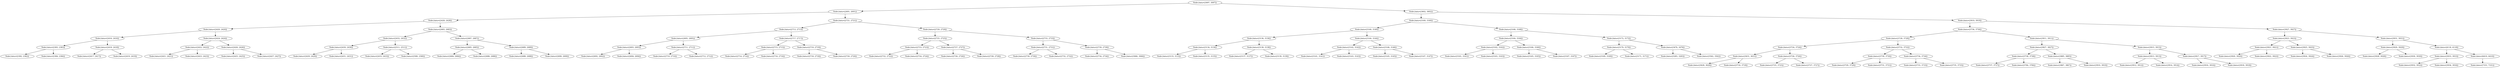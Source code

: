 digraph G{
914673142 [label="Node{data=[3097, 3097]}"]
914673142 -> 1060120939
1060120939 [label="Node{data=[2691, 2691]}"]
1060120939 -> 2011358082
2011358082 [label="Node{data=[2428, 2428]}"]
2011358082 -> 445793497
445793497 [label="Node{data=[2420, 2420]}"]
445793497 -> 174706944
174706944 [label="Node{data=[2416, 2416]}"]
174706944 -> 883743319
883743319 [label="Node{data=[2383, 2383]}"]
883743319 -> 1412612531
1412612531 [label="Node{data=[2382, 2382]}"]
883743319 -> 1544479584
1544479584 [label="Node{data=[2384, 2384]}"]
174706944 -> 413915184
413915184 [label="Node{data=[2418, 2418]}"]
413915184 -> 1242023696
1242023696 [label="Node{data=[2417, 2417]}"]
413915184 -> 142260410
142260410 [label="Node{data=[2419, 2419]}"]
445793497 -> 591683382
591683382 [label="Node{data=[2424, 2424]}"]
591683382 -> 1701345590
1701345590 [label="Node{data=[2422, 2422]}"]
1701345590 -> 295902668
295902668 [label="Node{data=[2421, 2421]}"]
1701345590 -> 1279379498
1279379498 [label="Node{data=[2423, 2423]}"]
591683382 -> 1300075387
1300075387 [label="Node{data=[2426, 2426]}"]
1300075387 -> 1803215403
1803215403 [label="Node{data=[2425, 2425]}"]
1300075387 -> 1648287733
1648287733 [label="Node{data=[2427, 2427]}"]
2011358082 -> 545016576
545016576 [label="Node{data=[2683, 2683]}"]
545016576 -> 29090367
29090367 [label="Node{data=[2432, 2432]}"]
29090367 -> 1030501273
1030501273 [label="Node{data=[2430, 2430]}"]
1030501273 -> 691638966
691638966 [label="Node{data=[2429, 2429]}"]
1030501273 -> 1809840346
1809840346 [label="Node{data=[2431, 2431]}"]
29090367 -> 900420996
900420996 [label="Node{data=[2511, 2511]}"]
900420996 -> 1770477651
1770477651 [label="Node{data=[2433, 2433]}"]
900420996 -> 214879223
214879223 [label="Node{data=[2580, 2580]}"]
545016576 -> 415497116
415497116 [label="Node{data=[2687, 2687]}"]
415497116 -> 2007730805
2007730805 [label="Node{data=[2685, 2685]}"]
2007730805 -> 607977747
607977747 [label="Node{data=[2684, 2684]}"]
2007730805 -> 1591146256
1591146256 [label="Node{data=[2686, 2686]}"]
415497116 -> 1506732109
1506732109 [label="Node{data=[2689, 2689]}"]
1506732109 -> 1914513699
1914513699 [label="Node{data=[2688, 2688]}"]
1506732109 -> 1046780906
1046780906 [label="Node{data=[2690, 2690]}"]
1060120939 -> 1466144065
1466144065 [label="Node{data=[2721, 2721]}"]
1466144065 -> 2034336608
2034336608 [label="Node{data=[2713, 2713]}"]
2034336608 -> 1645144410
1645144410 [label="Node{data=[2695, 2695]}"]
1645144410 -> 2016384314
2016384314 [label="Node{data=[2693, 2693]}"]
2016384314 -> 858644195
858644195 [label="Node{data=[2692, 2692]}"]
2016384314 -> 1174536549
1174536549 [label="Node{data=[2694, 2694]}"]
1645144410 -> 1397978310
1397978310 [label="Node{data=[2711, 2711]}"]
1397978310 -> 1464974803
1464974803 [label="Node{data=[2710, 2710]}"]
1397978310 -> 181844764
181844764 [label="Node{data=[2712, 2712]}"]
2034336608 -> 1552517642
1552517642 [label="Node{data=[2717, 2717]}"]
1552517642 -> 347349017
347349017 [label="Node{data=[2715, 2715]}"]
347349017 -> 1313978489
1313978489 [label="Node{data=[2714, 2714]}"]
347349017 -> 1902175476
1902175476 [label="Node{data=[2716, 2716]}"]
1552517642 -> 1630136584
1630136584 [label="Node{data=[2719, 2719]}"]
1630136584 -> 1411951068
1411951068 [label="Node{data=[2718, 2718]}"]
1630136584 -> 393822544
393822544 [label="Node{data=[2720, 2720]}"]
1466144065 -> 1632129039
1632129039 [label="Node{data=[2729, 2729]}"]
1632129039 -> 1334281351
1334281351 [label="Node{data=[2725, 2725]}"]
1334281351 -> 1592828642
1592828642 [label="Node{data=[2723, 2723]}"]
1592828642 -> 64887725
64887725 [label="Node{data=[2722, 2722]}"]
1592828642 -> 548797425
548797425 [label="Node{data=[2724, 2724]}"]
1334281351 -> 1399189724
1399189724 [label="Node{data=[2727, 2727]}"]
1399189724 -> 140099552
140099552 [label="Node{data=[2726, 2726]}"]
1399189724 -> 2074725941
2074725941 [label="Node{data=[2728, 2728]}"]
1632129039 -> 1959577794
1959577794 [label="Node{data=[2733, 2733]}"]
1959577794 -> 148055447
148055447 [label="Node{data=[2731, 2731]}"]
148055447 -> 1303395794
1303395794 [label="Node{data=[2730, 2730]}"]
148055447 -> 2027788855
2027788855 [label="Node{data=[2732, 2732]}"]
1959577794 -> 1791346486
1791346486 [label="Node{data=[2739, 2739]}"]
1791346486 -> 2074851428
2074851428 [label="Node{data=[2734, 2734]}"]
1791346486 -> 934888558
934888558 [label="Node{data=[3066, 3066]}"]
914673142 -> 589393036
589393036 [label="Node{data=[3602, 3602]}"]
589393036 -> 1729754025
1729754025 [label="Node{data=[3160, 3160]}"]
1729754025 -> 1096224694
1096224694 [label="Node{data=[3140, 3140]}"]
1096224694 -> 1009822150
1009822150 [label="Node{data=[3136, 3136]}"]
1009822150 -> 350091200
350091200 [label="Node{data=[3134, 3134]}"]
350091200 -> 1022478921
1022478921 [label="Node{data=[3133, 3133]}"]
350091200 -> 1159874782
1159874782 [label="Node{data=[3135, 3135]}"]
1009822150 -> 2087036709
2087036709 [label="Node{data=[3138, 3138]}"]
2087036709 -> 134036638
134036638 [label="Node{data=[3137, 3137]}"]
2087036709 -> 896273834
896273834 [label="Node{data=[3139, 3139]}"]
1096224694 -> 1650444129
1650444129 [label="Node{data=[3144, 3144]}"]
1650444129 -> 861014144
861014144 [label="Node{data=[3142, 3142]}"]
861014144 -> 1562758072
1562758072 [label="Node{data=[3141, 3141]}"]
861014144 -> 150047979
150047979 [label="Node{data=[3143, 3143]}"]
1650444129 -> 344532571
344532571 [label="Node{data=[3146, 3146]}"]
344532571 -> 935082562
935082562 [label="Node{data=[3145, 3145]}"]
344532571 -> 1144475398
1144475398 [label="Node{data=[3147, 3147]}"]
1729754025 -> 1076172223
1076172223 [label="Node{data=[3168, 3168]}"]
1076172223 -> 499341342
499341342 [label="Node{data=[3164, 3164]}"]
499341342 -> 1266360270
1266360270 [label="Node{data=[3162, 3162]}"]
1266360270 -> 894056152
894056152 [label="Node{data=[3161, 3161]}"]
1266360270 -> 1571439907
1571439907 [label="Node{data=[3163, 3163]}"]
499341342 -> 1521415456
1521415456 [label="Node{data=[3166, 3166]}"]
1521415456 -> 1228408020
1228408020 [label="Node{data=[3165, 3165]}"]
1521415456 -> 757077981
757077981 [label="Node{data=[3167, 3167]}"]
1076172223 -> 573361159
573361159 [label="Node{data=[3172, 3172]}"]
573361159 -> 260450967
260450967 [label="Node{data=[3170, 3170]}"]
260450967 -> 110203159
110203159 [label="Node{data=[3169, 3169]}"]
260450967 -> 723710183
723710183 [label="Node{data=[3171, 3171]}"]
573361159 -> 1873431920
1873431920 [label="Node{data=[3476, 3476]}"]
1873431920 -> 1363546240
1363546240 [label="Node{data=[3283, 3283]}"]
1873431920 -> 1540700822
1540700822 [label="Node{data=[3562, 3562]}"]
589393036 -> 1733057731
1733057731 [label="Node{data=[3919, 3919]}"]
1733057731 -> 1513118871
1513118871 [label="Node{data=[3736, 3736]}"]
1513118871 -> 991139137
991139137 [label="Node{data=[3728, 3728]}"]
991139137 -> 1239423295
1239423295 [label="Node{data=[3724, 3724]}"]
1239423295 -> 1280306820
1280306820 [label="Node{data=[3631, 3631]}"]
1280306820 -> 348374910
348374910 [label="Node{data=[3628, 3628]}"]
1280306820 -> 870183226
870183226 [label="Node{data=[3718, 3718]}"]
1239423295 -> 2050834335
2050834335 [label="Node{data=[3726, 3726]}"]
2050834335 -> 1236653458
1236653458 [label="Node{data=[3725, 3725]}"]
2050834335 -> 1137120237
1137120237 [label="Node{data=[3727, 3727]}"]
991139137 -> 525303438
525303438 [label="Node{data=[3732, 3732]}"]
525303438 -> 211647295
211647295 [label="Node{data=[3730, 3730]}"]
211647295 -> 1801660027
1801660027 [label="Node{data=[3729, 3729]}"]
211647295 -> 281024641
281024641 [label="Node{data=[3731, 3731]}"]
525303438 -> 1948233497
1948233497 [label="Node{data=[3734, 3734]}"]
1948233497 -> 331114022
331114022 [label="Node{data=[3733, 3733]}"]
1948233497 -> 1629412052
1629412052 [label="Node{data=[3735, 3735]}"]
1513118871 -> 1896530534
1896530534 [label="Node{data=[3911, 3911]}"]
1896530534 -> 2028260409
2028260409 [label="Node{data=[3827, 3827]}"]
2028260409 -> 135858261
135858261 [label="Node{data=[3738, 3738]}"]
135858261 -> 524725240
524725240 [label="Node{data=[3737, 3737]}"]
135858261 -> 947405700
947405700 [label="Node{data=[3784, 3784]}"]
2028260409 -> 1713620406
1713620406 [label="Node{data=[3885, 3885]}"]
1713620406 -> 641213063
641213063 [label="Node{data=[3867, 3867]}"]
1713620406 -> 202065107
202065107 [label="Node{data=[3910, 3910]}"]
1896530534 -> 1989497525
1989497525 [label="Node{data=[3915, 3915]}"]
1989497525 -> 241379236
241379236 [label="Node{data=[3913, 3913]}"]
241379236 -> 1764229365
1764229365 [label="Node{data=[3912, 3912]}"]
241379236 -> 1070853343
1070853343 [label="Node{data=[3914, 3914]}"]
1989497525 -> 1661931882
1661931882 [label="Node{data=[3917, 3917]}"]
1661931882 -> 1959154856
1959154856 [label="Node{data=[3916, 3916]}"]
1661931882 -> 1564532077
1564532077 [label="Node{data=[3918, 3918]}"]
1733057731 -> 2102748942
2102748942 [label="Node{data=[3927, 3927]}"]
2102748942 -> 1716170127
1716170127 [label="Node{data=[3923, 3923]}"]
1716170127 -> 544196346
544196346 [label="Node{data=[3921, 3921]}"]
544196346 -> 2065681455
2065681455 [label="Node{data=[3920, 3920]}"]
544196346 -> 765770069
765770069 [label="Node{data=[3922, 3922]}"]
1716170127 -> 506552251
506552251 [label="Node{data=[3925, 3925]}"]
506552251 -> 1085739665
1085739665 [label="Node{data=[3924, 3924]}"]
506552251 -> 1162657820
1162657820 [label="Node{data=[3926, 3926]}"]
2102748942 -> 1303033841
1303033841 [label="Node{data=[3931, 3931]}"]
1303033841 -> 1509090680
1509090680 [label="Node{data=[3929, 3929]}"]
1509090680 -> 564746061
564746061 [label="Node{data=[3928, 3928]}"]
1509090680 -> 46546756
46546756 [label="Node{data=[3930, 3930]}"]
1303033841 -> 441128402
441128402 [label="Node{data=[4118, 4118]}"]
441128402 -> 1415379654
1415379654 [label="Node{data=[3933, 3933]}"]
1415379654 -> 1059380287
1059380287 [label="Node{data=[3932, 3932]}"]
1415379654 -> 204208256
204208256 [label="Node{data=[3934, 3934]}"]
441128402 -> 1309448530
1309448530 [label="Node{data=[6410, 6410]}"]
1309448530 -> 2100674719
2100674719 [label="Node{data=[7331, 7331]}"]
}